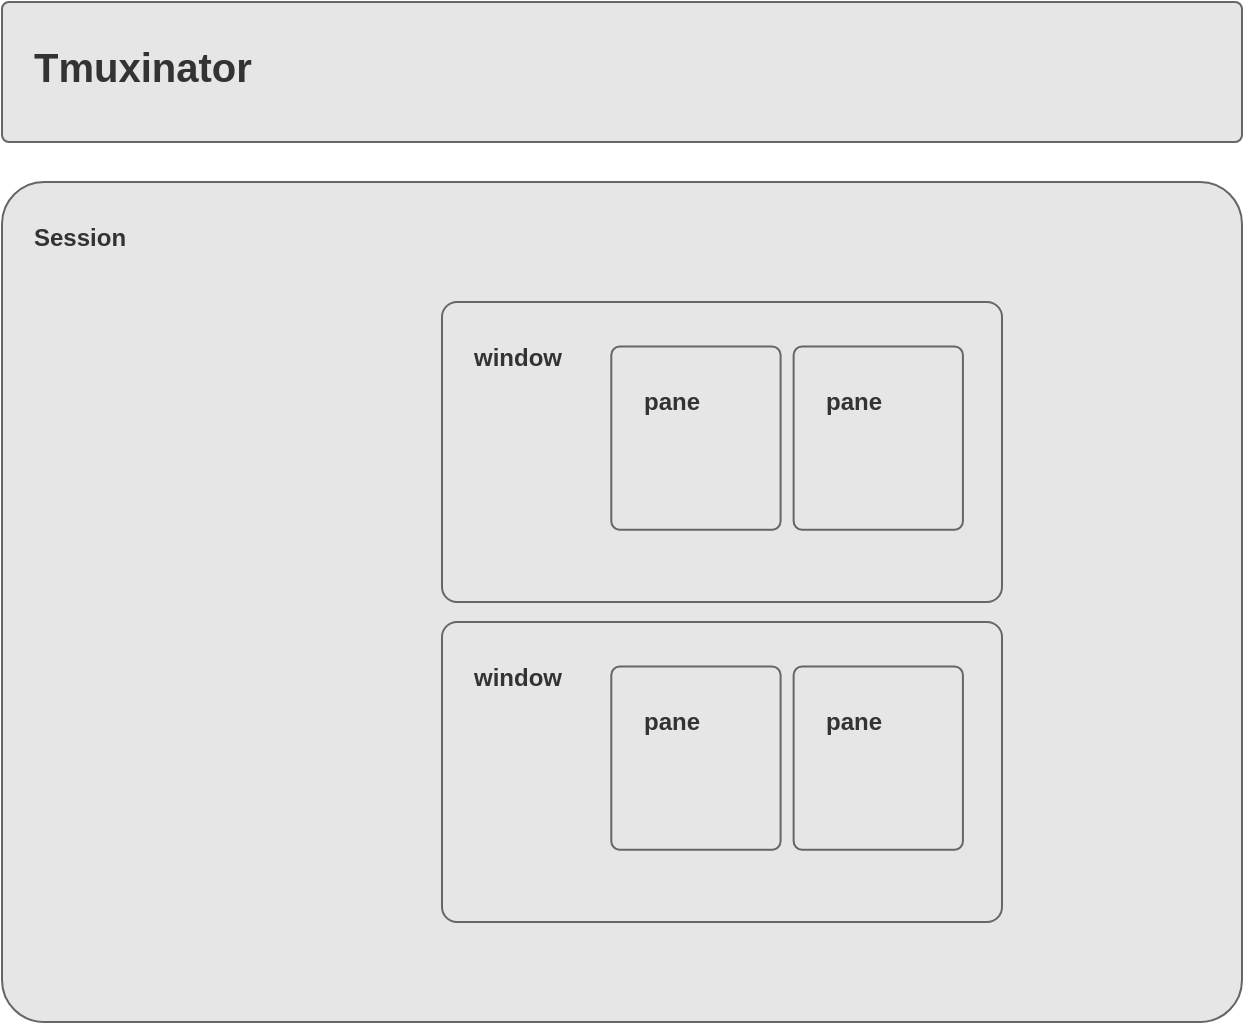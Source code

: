 <mxfile version="14.8.0" type="github">
  <diagram id="4XpLUMM_PnMWE8zGxHjn" name="Page-1">
    <mxGraphModel dx="1422" dy="767" grid="1" gridSize="10" guides="1" tooltips="1" connect="1" arrows="1" fold="1" page="1" pageScale="1" pageWidth="850" pageHeight="1100" math="0" shadow="0">
      <root>
        <mxCell id="0" />
        <mxCell id="1" parent="0" />
        <mxCell id="2SN-M6u0qSew94x6MUZS-1" value="Tmuxinator" style="rounded=1;whiteSpace=wrap;html=1;fontStyle=1;arcSize=5;align=left;verticalAlign=top;spacingLeft=8;spacingTop=8;fontSize=20;fontColor=#333333;strokeColor=#666666;fillColor=#E6E6E6;spacingBottom=16;spacing=8;container=1;dropTarget=1;recursiveResize=0;collapsible=0;" vertex="1" parent="1">
          <mxGeometry x="110" y="80" width="620" height="70" as="geometry" />
        </mxCell>
        <mxCell id="2SN-M6u0qSew94x6MUZS-2" value="Session" style="rounded=1;whiteSpace=wrap;html=1;fontStyle=1;arcSize=5;align=left;verticalAlign=top;spacingLeft=8;spacingTop=8;fontSize=12;fontColor=#333333;strokeColor=#666666;fillColor=#E6E6E6;spacingBottom=16;spacing=8;container=1;dropTarget=1;recursiveResize=0;collapsible=0;" vertex="1" parent="1">
          <mxGeometry x="110" y="170" width="620" height="420" as="geometry" />
        </mxCell>
        <mxCell id="2SN-M6u0qSew94x6MUZS-3" value="window" style="rounded=1;whiteSpace=wrap;html=1;fontStyle=1;arcSize=5;align=left;verticalAlign=top;spacingLeft=8;spacingTop=8;fontSize=12;fontColor=#333333;strokeColor=#666666;fillColor=#E6E6E6;spacingBottom=16;spacing=8;container=1;dropTarget=1;recursiveResize=1;collapsible=0;" vertex="1" parent="2SN-M6u0qSew94x6MUZS-2">
          <mxGeometry x="220" y="60" width="280" height="150" as="geometry" />
        </mxCell>
        <mxCell id="2SN-M6u0qSew94x6MUZS-4" value="pane" style="rounded=1;whiteSpace=wrap;html=1;fontStyle=1;arcSize=5;align=left;verticalAlign=top;spacingLeft=8;spacingTop=8;fontSize=12;fontColor=#333333;strokeColor=#666666;fillColor=#E6E6E6;spacingBottom=16;spacing=8;container=1;dropTarget=1;recursiveResize=0;collapsible=0;" vertex="1" parent="2SN-M6u0qSew94x6MUZS-3">
          <mxGeometry x="175.814" y="22.222" width="84.651" height="91.667" as="geometry" />
        </mxCell>
        <mxCell id="2SN-M6u0qSew94x6MUZS-5" value="pane" style="rounded=1;whiteSpace=wrap;html=1;fontStyle=1;arcSize=5;align=left;verticalAlign=top;spacingLeft=8;spacingTop=8;fontSize=12;fontColor=#333333;strokeColor=#666666;fillColor=#E6E6E6;spacingBottom=16;spacing=8;container=1;dropTarget=1;recursiveResize=0;collapsible=0;" vertex="1" parent="2SN-M6u0qSew94x6MUZS-3">
          <mxGeometry x="84.651" y="22.222" width="84.651" height="91.667" as="geometry" />
        </mxCell>
        <mxCell id="2SN-M6u0qSew94x6MUZS-6" value="window" style="rounded=1;whiteSpace=wrap;html=1;fontStyle=1;arcSize=5;align=left;verticalAlign=top;spacingLeft=8;spacingTop=8;fontSize=12;fontColor=#333333;strokeColor=#666666;fillColor=#E6E6E6;spacingBottom=16;spacing=8;container=1;dropTarget=1;recursiveResize=1;collapsible=0;" vertex="1" parent="2SN-M6u0qSew94x6MUZS-2">
          <mxGeometry x="220" y="220" width="280" height="150" as="geometry" />
        </mxCell>
        <mxCell id="2SN-M6u0qSew94x6MUZS-7" value="pane" style="rounded=1;whiteSpace=wrap;html=1;fontStyle=1;arcSize=5;align=left;verticalAlign=top;spacingLeft=8;spacingTop=8;fontSize=12;fontColor=#333333;strokeColor=#666666;fillColor=#E6E6E6;spacingBottom=16;spacing=8;container=1;dropTarget=1;recursiveResize=0;collapsible=0;" vertex="1" parent="2SN-M6u0qSew94x6MUZS-6">
          <mxGeometry x="175.814" y="22.222" width="84.651" height="91.667" as="geometry" />
        </mxCell>
        <mxCell id="2SN-M6u0qSew94x6MUZS-8" value="pane" style="rounded=1;whiteSpace=wrap;html=1;fontStyle=1;arcSize=5;align=left;verticalAlign=top;spacingLeft=8;spacingTop=8;fontSize=12;fontColor=#333333;strokeColor=#666666;fillColor=#E6E6E6;spacingBottom=16;spacing=8;container=1;dropTarget=1;recursiveResize=0;collapsible=0;" vertex="1" parent="2SN-M6u0qSew94x6MUZS-6">
          <mxGeometry x="84.651" y="22.222" width="84.651" height="91.667" as="geometry" />
        </mxCell>
      </root>
    </mxGraphModel>
  </diagram>
</mxfile>
